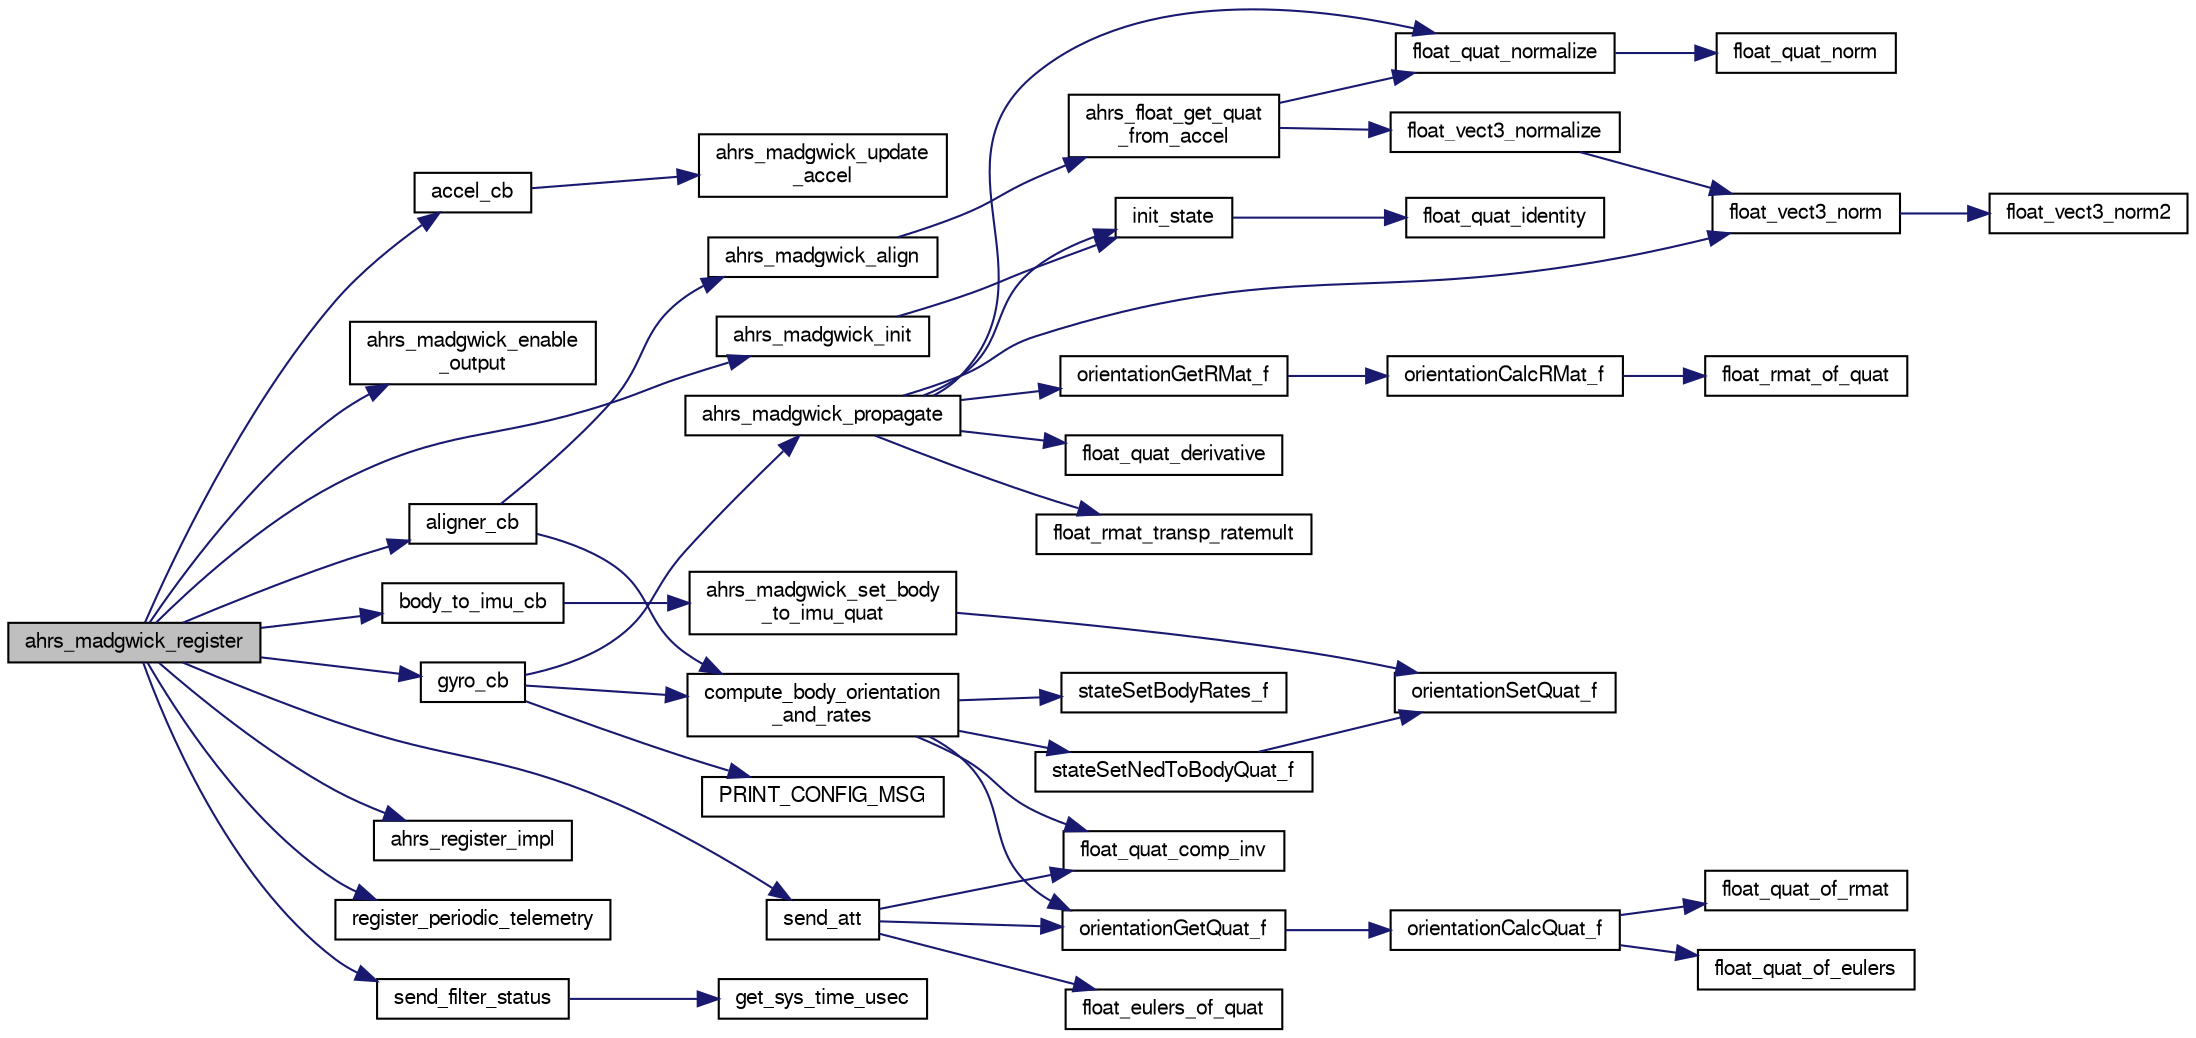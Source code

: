 digraph "ahrs_madgwick_register"
{
  edge [fontname="FreeSans",fontsize="10",labelfontname="FreeSans",labelfontsize="10"];
  node [fontname="FreeSans",fontsize="10",shape=record];
  rankdir="LR";
  Node1 [label="ahrs_madgwick_register",height=0.2,width=0.4,color="black", fillcolor="grey75", style="filled", fontcolor="black"];
  Node1 -> Node2 [color="midnightblue",fontsize="10",style="solid",fontname="FreeSans"];
  Node2 [label="accel_cb",height=0.2,width=0.4,color="black", fillcolor="white", style="filled",URL="$ahrs__madgwick__wrapper_8c.html#aacd6b1869f263f90a6f1fbe777a87793"];
  Node2 -> Node3 [color="midnightblue",fontsize="10",style="solid",fontname="FreeSans"];
  Node3 [label="ahrs_madgwick_update\l_accel",height=0.2,width=0.4,color="black", fillcolor="white", style="filled",URL="$ahrs__madgwick_8c.html#a6cffc31c9a5475cd6724c3a6039a78b0"];
  Node1 -> Node4 [color="midnightblue",fontsize="10",style="solid",fontname="FreeSans"];
  Node4 [label="ahrs_madgwick_enable\l_output",height=0.2,width=0.4,color="black", fillcolor="white", style="filled",URL="$ahrs__madgwick__wrapper_8c.html#aa04b7bbfc185c404c83818e2933d386c"];
  Node1 -> Node5 [color="midnightblue",fontsize="10",style="solid",fontname="FreeSans"];
  Node5 [label="ahrs_madgwick_init",height=0.2,width=0.4,color="black", fillcolor="white", style="filled",URL="$ahrs__madgwick_8c.html#af307f45bc538474d935eff416bdf24e3"];
  Node5 -> Node6 [color="midnightblue",fontsize="10",style="solid",fontname="FreeSans"];
  Node6 [label="init_state",height=0.2,width=0.4,color="black", fillcolor="white", style="filled",URL="$ahrs__madgwick_8c.html#ad83a81c0586755098baa52a61599a2b8"];
  Node6 -> Node7 [color="midnightblue",fontsize="10",style="solid",fontname="FreeSans"];
  Node7 [label="float_quat_identity",height=0.2,width=0.4,color="black", fillcolor="white", style="filled",URL="$group__math__algebra__float.html#ga0f036208343a764a0c1616264dbe31ca",tooltip="initialises a quaternion to identity "];
  Node1 -> Node8 [color="midnightblue",fontsize="10",style="solid",fontname="FreeSans"];
  Node8 [label="ahrs_register_impl",height=0.2,width=0.4,color="black", fillcolor="white", style="filled",URL="$ahrs_8c.html#a3d1e9af59a49b4a13e84adbb37d0efec",tooltip="Register an AHRS implementation. "];
  Node1 -> Node9 [color="midnightblue",fontsize="10",style="solid",fontname="FreeSans"];
  Node9 [label="aligner_cb",height=0.2,width=0.4,color="black", fillcolor="white", style="filled",URL="$ahrs__madgwick__wrapper_8c.html#abb508f672663ab1485eae5b9e1799f21"];
  Node9 -> Node10 [color="midnightblue",fontsize="10",style="solid",fontname="FreeSans"];
  Node10 [label="ahrs_madgwick_align",height=0.2,width=0.4,color="black", fillcolor="white", style="filled",URL="$ahrs__madgwick_8c.html#aad35ef1d8e209a830a0c77d488e56dcc"];
  Node10 -> Node11 [color="midnightblue",fontsize="10",style="solid",fontname="FreeSans"];
  Node11 [label="ahrs_float_get_quat\l_from_accel",height=0.2,width=0.4,color="black", fillcolor="white", style="filled",URL="$ahrs__float__utils_8h.html#ab9b9f47127bec250cb42814794dda184",tooltip="Compute a quaternion representing roll and pitch from an accelerometer measurement. "];
  Node11 -> Node12 [color="midnightblue",fontsize="10",style="solid",fontname="FreeSans"];
  Node12 [label="float_vect3_normalize",height=0.2,width=0.4,color="black", fillcolor="white", style="filled",URL="$group__math__algebra__float.html#gaf08320455a290ed351f2a516473a89db",tooltip="normalize 3D vector in place "];
  Node12 -> Node13 [color="midnightblue",fontsize="10",style="solid",fontname="FreeSans"];
  Node13 [label="float_vect3_norm",height=0.2,width=0.4,color="black", fillcolor="white", style="filled",URL="$group__math__algebra__float.html#gad33d6e2c6bf00d660031e57fb3675666"];
  Node13 -> Node14 [color="midnightblue",fontsize="10",style="solid",fontname="FreeSans"];
  Node14 [label="float_vect3_norm2",height=0.2,width=0.4,color="black", fillcolor="white", style="filled",URL="$group__math__algebra__float.html#gaf0812637c58834d3baff5cd82fa220d2"];
  Node11 -> Node15 [color="midnightblue",fontsize="10",style="solid",fontname="FreeSans"];
  Node15 [label="float_quat_normalize",height=0.2,width=0.4,color="black", fillcolor="white", style="filled",URL="$group__math__algebra__float.html#ga010393da7c94f197d0161a0071862041"];
  Node15 -> Node16 [color="midnightblue",fontsize="10",style="solid",fontname="FreeSans"];
  Node16 [label="float_quat_norm",height=0.2,width=0.4,color="black", fillcolor="white", style="filled",URL="$group__math__algebra__float.html#gaf58947a2590837aa85077d42d99fb112"];
  Node9 -> Node17 [color="midnightblue",fontsize="10",style="solid",fontname="FreeSans"];
  Node17 [label="compute_body_orientation\l_and_rates",height=0.2,width=0.4,color="black", fillcolor="white", style="filled",URL="$ahrs__madgwick__wrapper_8c.html#a2e90a05e5a4ca369d0308bb72e68171d",tooltip="Compute body orientation and rates from imu orientation and rates. "];
  Node17 -> Node18 [color="midnightblue",fontsize="10",style="solid",fontname="FreeSans"];
  Node18 [label="orientationGetQuat_f",height=0.2,width=0.4,color="black", fillcolor="white", style="filled",URL="$group__math__orientation__representation.html#ga4bc38966bac43e1f55b2f042d8f2e411",tooltip="Get vehicle body attitude quaternion (float). "];
  Node18 -> Node19 [color="midnightblue",fontsize="10",style="solid",fontname="FreeSans"];
  Node19 [label="orientationCalcQuat_f",height=0.2,width=0.4,color="black", fillcolor="white", style="filled",URL="$group__math__orientation__representation.html#ga33edf7d5bd278bed617fb5aa88559dc2"];
  Node19 -> Node20 [color="midnightblue",fontsize="10",style="solid",fontname="FreeSans"];
  Node20 [label="float_quat_of_rmat",height=0.2,width=0.4,color="black", fillcolor="white", style="filled",URL="$group__math__algebra__float.html#ga29a7db3c967cea290d25b28b4d17f01f",tooltip="Quaternion from rotation matrix. "];
  Node19 -> Node21 [color="midnightblue",fontsize="10",style="solid",fontname="FreeSans"];
  Node21 [label="float_quat_of_eulers",height=0.2,width=0.4,color="black", fillcolor="white", style="filled",URL="$group__math__algebra__float.html#ga99c8f1ff70a5b638cf87ea816f1756a2",tooltip="quat of euler roation &#39;ZYX&#39; "];
  Node17 -> Node22 [color="midnightblue",fontsize="10",style="solid",fontname="FreeSans"];
  Node22 [label="float_quat_comp_inv",height=0.2,width=0.4,color="black", fillcolor="white", style="filled",URL="$group__math__algebra__float.html#ga30fe06f92cef3aa377a52b95d641ed5a",tooltip="Composition (multiplication) of two quaternions. "];
  Node17 -> Node23 [color="midnightblue",fontsize="10",style="solid",fontname="FreeSans"];
  Node23 [label="stateSetNedToBodyQuat_f",height=0.2,width=0.4,color="black", fillcolor="white", style="filled",URL="$group__state__attitude.html#ga08c015e6feca07c5c0976f1d2d28c31e",tooltip="Set vehicle body attitude from quaternion (float). "];
  Node23 -> Node24 [color="midnightblue",fontsize="10",style="solid",fontname="FreeSans"];
  Node24 [label="orientationSetQuat_f",height=0.2,width=0.4,color="black", fillcolor="white", style="filled",URL="$group__math__orientation__representation.html#ga35d21d17eb2d2ef8352f0aceb8ad7001",tooltip="Set vehicle body attitude from quaternion (float). "];
  Node17 -> Node25 [color="midnightblue",fontsize="10",style="solid",fontname="FreeSans"];
  Node25 [label="stateSetBodyRates_f",height=0.2,width=0.4,color="black", fillcolor="white", style="filled",URL="$group__state__rate.html#ga81d506386a5e2842d7e37cb6e1dbf252",tooltip="Set vehicle body angular rate (float). "];
  Node1 -> Node26 [color="midnightblue",fontsize="10",style="solid",fontname="FreeSans"];
  Node26 [label="body_to_imu_cb",height=0.2,width=0.4,color="black", fillcolor="white", style="filled",URL="$ahrs__madgwick__wrapper_8c.html#ab5f6300c213088a4ea0598baafb5e736"];
  Node26 -> Node27 [color="midnightblue",fontsize="10",style="solid",fontname="FreeSans"];
  Node27 [label="ahrs_madgwick_set_body\l_to_imu_quat",height=0.2,width=0.4,color="black", fillcolor="white", style="filled",URL="$ahrs__madgwick_8c.html#a367be3a673bb3ae125af4de7aaf356e8"];
  Node27 -> Node24 [color="midnightblue",fontsize="10",style="solid",fontname="FreeSans"];
  Node1 -> Node28 [color="midnightblue",fontsize="10",style="solid",fontname="FreeSans"];
  Node28 [label="gyro_cb",height=0.2,width=0.4,color="black", fillcolor="white", style="filled",URL="$ahrs__madgwick__wrapper_8c.html#a47e1ea35fdb43af72537c6c9f38b889d",tooltip="Call ahrs_madgwick_propagate on new gyro measurements. "];
  Node28 -> Node29 [color="midnightblue",fontsize="10",style="solid",fontname="FreeSans"];
  Node29 [label="PRINT_CONFIG_MSG",height=0.2,width=0.4,color="black", fillcolor="white", style="filled",URL="$ins__vectornav_8c.html#aa01d3425df2eb0f33ced38c9d8fa8f05"];
  Node28 -> Node30 [color="midnightblue",fontsize="10",style="solid",fontname="FreeSans"];
  Node30 [label="ahrs_madgwick_propagate",height=0.2,width=0.4,color="black", fillcolor="white", style="filled",URL="$ahrs__madgwick_8c.html#a1983ce3f538a01c2cb88609d5bcc33e2"];
  Node30 -> Node31 [color="midnightblue",fontsize="10",style="solid",fontname="FreeSans"];
  Node31 [label="float_quat_derivative",height=0.2,width=0.4,color="black", fillcolor="white", style="filled",URL="$group__math__algebra__float.html#gaf9863ba4e0718dd826af1bf1bf891aaa",tooltip="Quaternion derivative from rotational velocity. "];
  Node30 -> Node15 [color="midnightblue",fontsize="10",style="solid",fontname="FreeSans"];
  Node30 -> Node32 [color="midnightblue",fontsize="10",style="solid",fontname="FreeSans"];
  Node32 [label="float_rmat_transp_ratemult",height=0.2,width=0.4,color="black", fillcolor="white", style="filled",URL="$group__math__algebra__float.html#gaaf793c59eaba758a63cf467c377ea532",tooltip="rotate anglular rates by transposed rotation matrix. "];
  Node30 -> Node13 [color="midnightblue",fontsize="10",style="solid",fontname="FreeSans"];
  Node30 -> Node6 [color="midnightblue",fontsize="10",style="solid",fontname="FreeSans"];
  Node30 -> Node33 [color="midnightblue",fontsize="10",style="solid",fontname="FreeSans"];
  Node33 [label="orientationGetRMat_f",height=0.2,width=0.4,color="black", fillcolor="white", style="filled",URL="$group__math__orientation__representation.html#gadad1660d6ec48c67423b76622ce80b51",tooltip="Get vehicle body attitude rotation matrix (float). "];
  Node33 -> Node34 [color="midnightblue",fontsize="10",style="solid",fontname="FreeSans"];
  Node34 [label="orientationCalcRMat_f",height=0.2,width=0.4,color="black", fillcolor="white", style="filled",URL="$group__math__orientation__representation.html#ga3394d93b976378bb5c9ddea8d7960eeb"];
  Node34 -> Node35 [color="midnightblue",fontsize="10",style="solid",fontname="FreeSans"];
  Node35 [label="float_rmat_of_quat",height=0.2,width=0.4,color="black", fillcolor="white", style="filled",URL="$group__math__algebra__float.html#ga4f32e245bb37ef9fdf43872080f63fbc"];
  Node28 -> Node17 [color="midnightblue",fontsize="10",style="solid",fontname="FreeSans"];
  Node1 -> Node36 [color="midnightblue",fontsize="10",style="solid",fontname="FreeSans"];
  Node36 [label="register_periodic_telemetry",height=0.2,width=0.4,color="black", fillcolor="white", style="filled",URL="$telemetry_8c.html#a8b8cf43739f06c54d16370c141b541a0",tooltip="Register a telemetry callback function. "];
  Node1 -> Node37 [color="midnightblue",fontsize="10",style="solid",fontname="FreeSans"];
  Node37 [label="send_att",height=0.2,width=0.4,color="black", fillcolor="white", style="filled",URL="$ahrs__madgwick__wrapper_8c.html#ae9244e1c3c685a32cc7ac97134ea6f6d"];
  Node37 -> Node38 [color="midnightblue",fontsize="10",style="solid",fontname="FreeSans"];
  Node38 [label="float_eulers_of_quat",height=0.2,width=0.4,color="black", fillcolor="white", style="filled",URL="$group__math__algebra__float.html#gacd48accfe6eaac320b0d651d894e1db8",tooltip="euler rotation &#39;ZYX&#39; "];
  Node37 -> Node18 [color="midnightblue",fontsize="10",style="solid",fontname="FreeSans"];
  Node37 -> Node22 [color="midnightblue",fontsize="10",style="solid",fontname="FreeSans"];
  Node1 -> Node39 [color="midnightblue",fontsize="10",style="solid",fontname="FreeSans"];
  Node39 [label="send_filter_status",height=0.2,width=0.4,color="black", fillcolor="white", style="filled",URL="$ahrs__madgwick__wrapper_8c.html#a85585514fc863f0407a3f5e85ad9d398"];
  Node39 -> Node40 [color="midnightblue",fontsize="10",style="solid",fontname="FreeSans"];
  Node40 [label="get_sys_time_usec",height=0.2,width=0.4,color="black", fillcolor="white", style="filled",URL="$chibios_2mcu__periph_2sys__time__arch_8c.html#a7ddfef1f78a56c6b4c4c536b5d670bfb",tooltip="Get the time in microseconds since startup. "];
}
